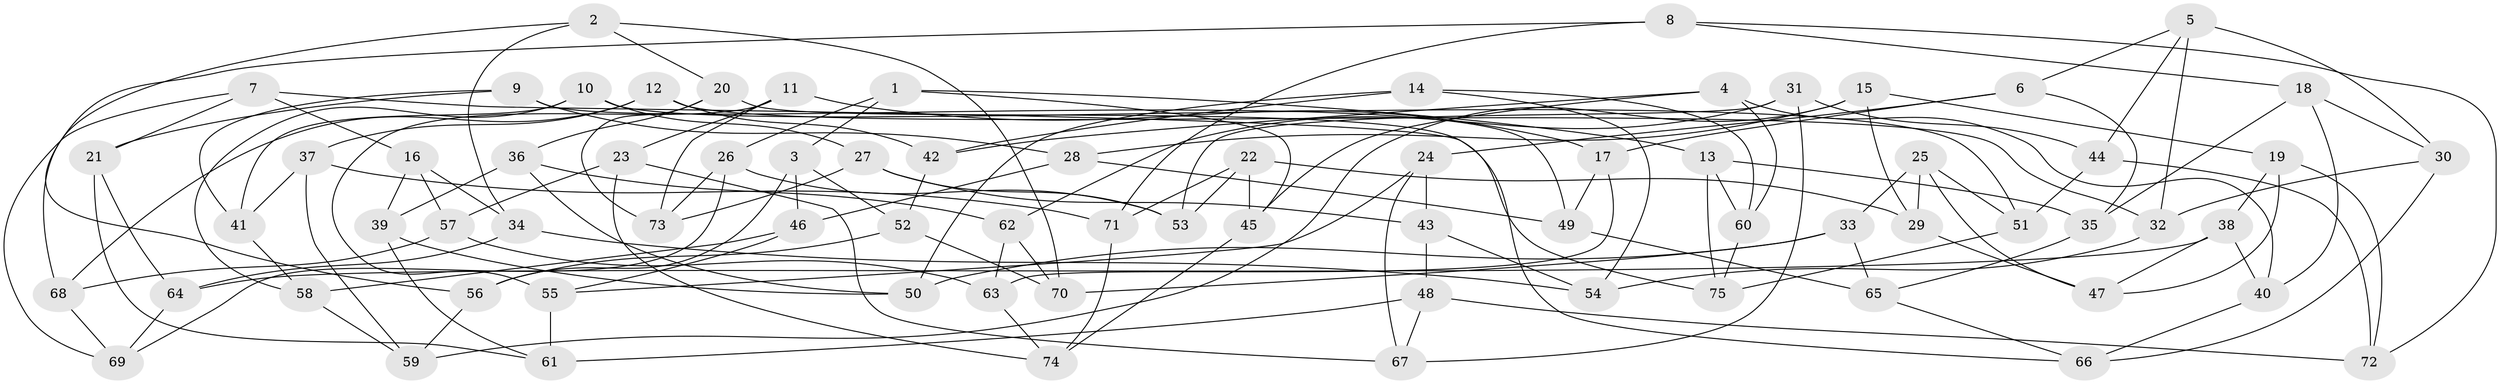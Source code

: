 // Generated by graph-tools (version 1.1) at 2025/37/03/09/25 02:37:47]
// undirected, 75 vertices, 150 edges
graph export_dot {
graph [start="1"]
  node [color=gray90,style=filled];
  1;
  2;
  3;
  4;
  5;
  6;
  7;
  8;
  9;
  10;
  11;
  12;
  13;
  14;
  15;
  16;
  17;
  18;
  19;
  20;
  21;
  22;
  23;
  24;
  25;
  26;
  27;
  28;
  29;
  30;
  31;
  32;
  33;
  34;
  35;
  36;
  37;
  38;
  39;
  40;
  41;
  42;
  43;
  44;
  45;
  46;
  47;
  48;
  49;
  50;
  51;
  52;
  53;
  54;
  55;
  56;
  57;
  58;
  59;
  60;
  61;
  62;
  63;
  64;
  65;
  66;
  67;
  68;
  69;
  70;
  71;
  72;
  73;
  74;
  75;
  1 -- 45;
  1 -- 26;
  1 -- 3;
  1 -- 13;
  2 -- 70;
  2 -- 56;
  2 -- 20;
  2 -- 34;
  3 -- 46;
  3 -- 52;
  3 -- 56;
  4 -- 40;
  4 -- 60;
  4 -- 45;
  4 -- 42;
  5 -- 30;
  5 -- 44;
  5 -- 6;
  5 -- 32;
  6 -- 24;
  6 -- 17;
  6 -- 35;
  7 -- 16;
  7 -- 75;
  7 -- 69;
  7 -- 21;
  8 -- 18;
  8 -- 72;
  8 -- 68;
  8 -- 71;
  9 -- 41;
  9 -- 28;
  9 -- 21;
  9 -- 49;
  10 -- 27;
  10 -- 58;
  10 -- 41;
  10 -- 51;
  11 -- 23;
  11 -- 17;
  11 -- 55;
  11 -- 73;
  12 -- 32;
  12 -- 37;
  12 -- 42;
  12 -- 68;
  13 -- 35;
  13 -- 75;
  13 -- 60;
  14 -- 54;
  14 -- 42;
  14 -- 60;
  14 -- 50;
  15 -- 59;
  15 -- 28;
  15 -- 29;
  15 -- 19;
  16 -- 34;
  16 -- 39;
  16 -- 57;
  17 -- 63;
  17 -- 49;
  18 -- 40;
  18 -- 35;
  18 -- 30;
  19 -- 47;
  19 -- 72;
  19 -- 38;
  20 -- 36;
  20 -- 73;
  20 -- 66;
  21 -- 64;
  21 -- 61;
  22 -- 53;
  22 -- 71;
  22 -- 45;
  22 -- 29;
  23 -- 57;
  23 -- 74;
  23 -- 67;
  24 -- 55;
  24 -- 67;
  24 -- 43;
  25 -- 51;
  25 -- 47;
  25 -- 29;
  25 -- 33;
  26 -- 69;
  26 -- 73;
  26 -- 53;
  27 -- 73;
  27 -- 43;
  27 -- 53;
  28 -- 46;
  28 -- 49;
  29 -- 47;
  30 -- 32;
  30 -- 66;
  31 -- 53;
  31 -- 44;
  31 -- 67;
  31 -- 62;
  32 -- 54;
  33 -- 50;
  33 -- 70;
  33 -- 65;
  34 -- 64;
  34 -- 54;
  35 -- 65;
  36 -- 39;
  36 -- 50;
  36 -- 62;
  37 -- 71;
  37 -- 59;
  37 -- 41;
  38 -- 64;
  38 -- 40;
  38 -- 47;
  39 -- 50;
  39 -- 61;
  40 -- 66;
  41 -- 58;
  42 -- 52;
  43 -- 48;
  43 -- 54;
  44 -- 51;
  44 -- 72;
  45 -- 74;
  46 -- 55;
  46 -- 58;
  48 -- 61;
  48 -- 72;
  48 -- 67;
  49 -- 65;
  51 -- 75;
  52 -- 70;
  52 -- 56;
  55 -- 61;
  56 -- 59;
  57 -- 63;
  57 -- 68;
  58 -- 59;
  60 -- 75;
  62 -- 63;
  62 -- 70;
  63 -- 74;
  64 -- 69;
  65 -- 66;
  68 -- 69;
  71 -- 74;
}
